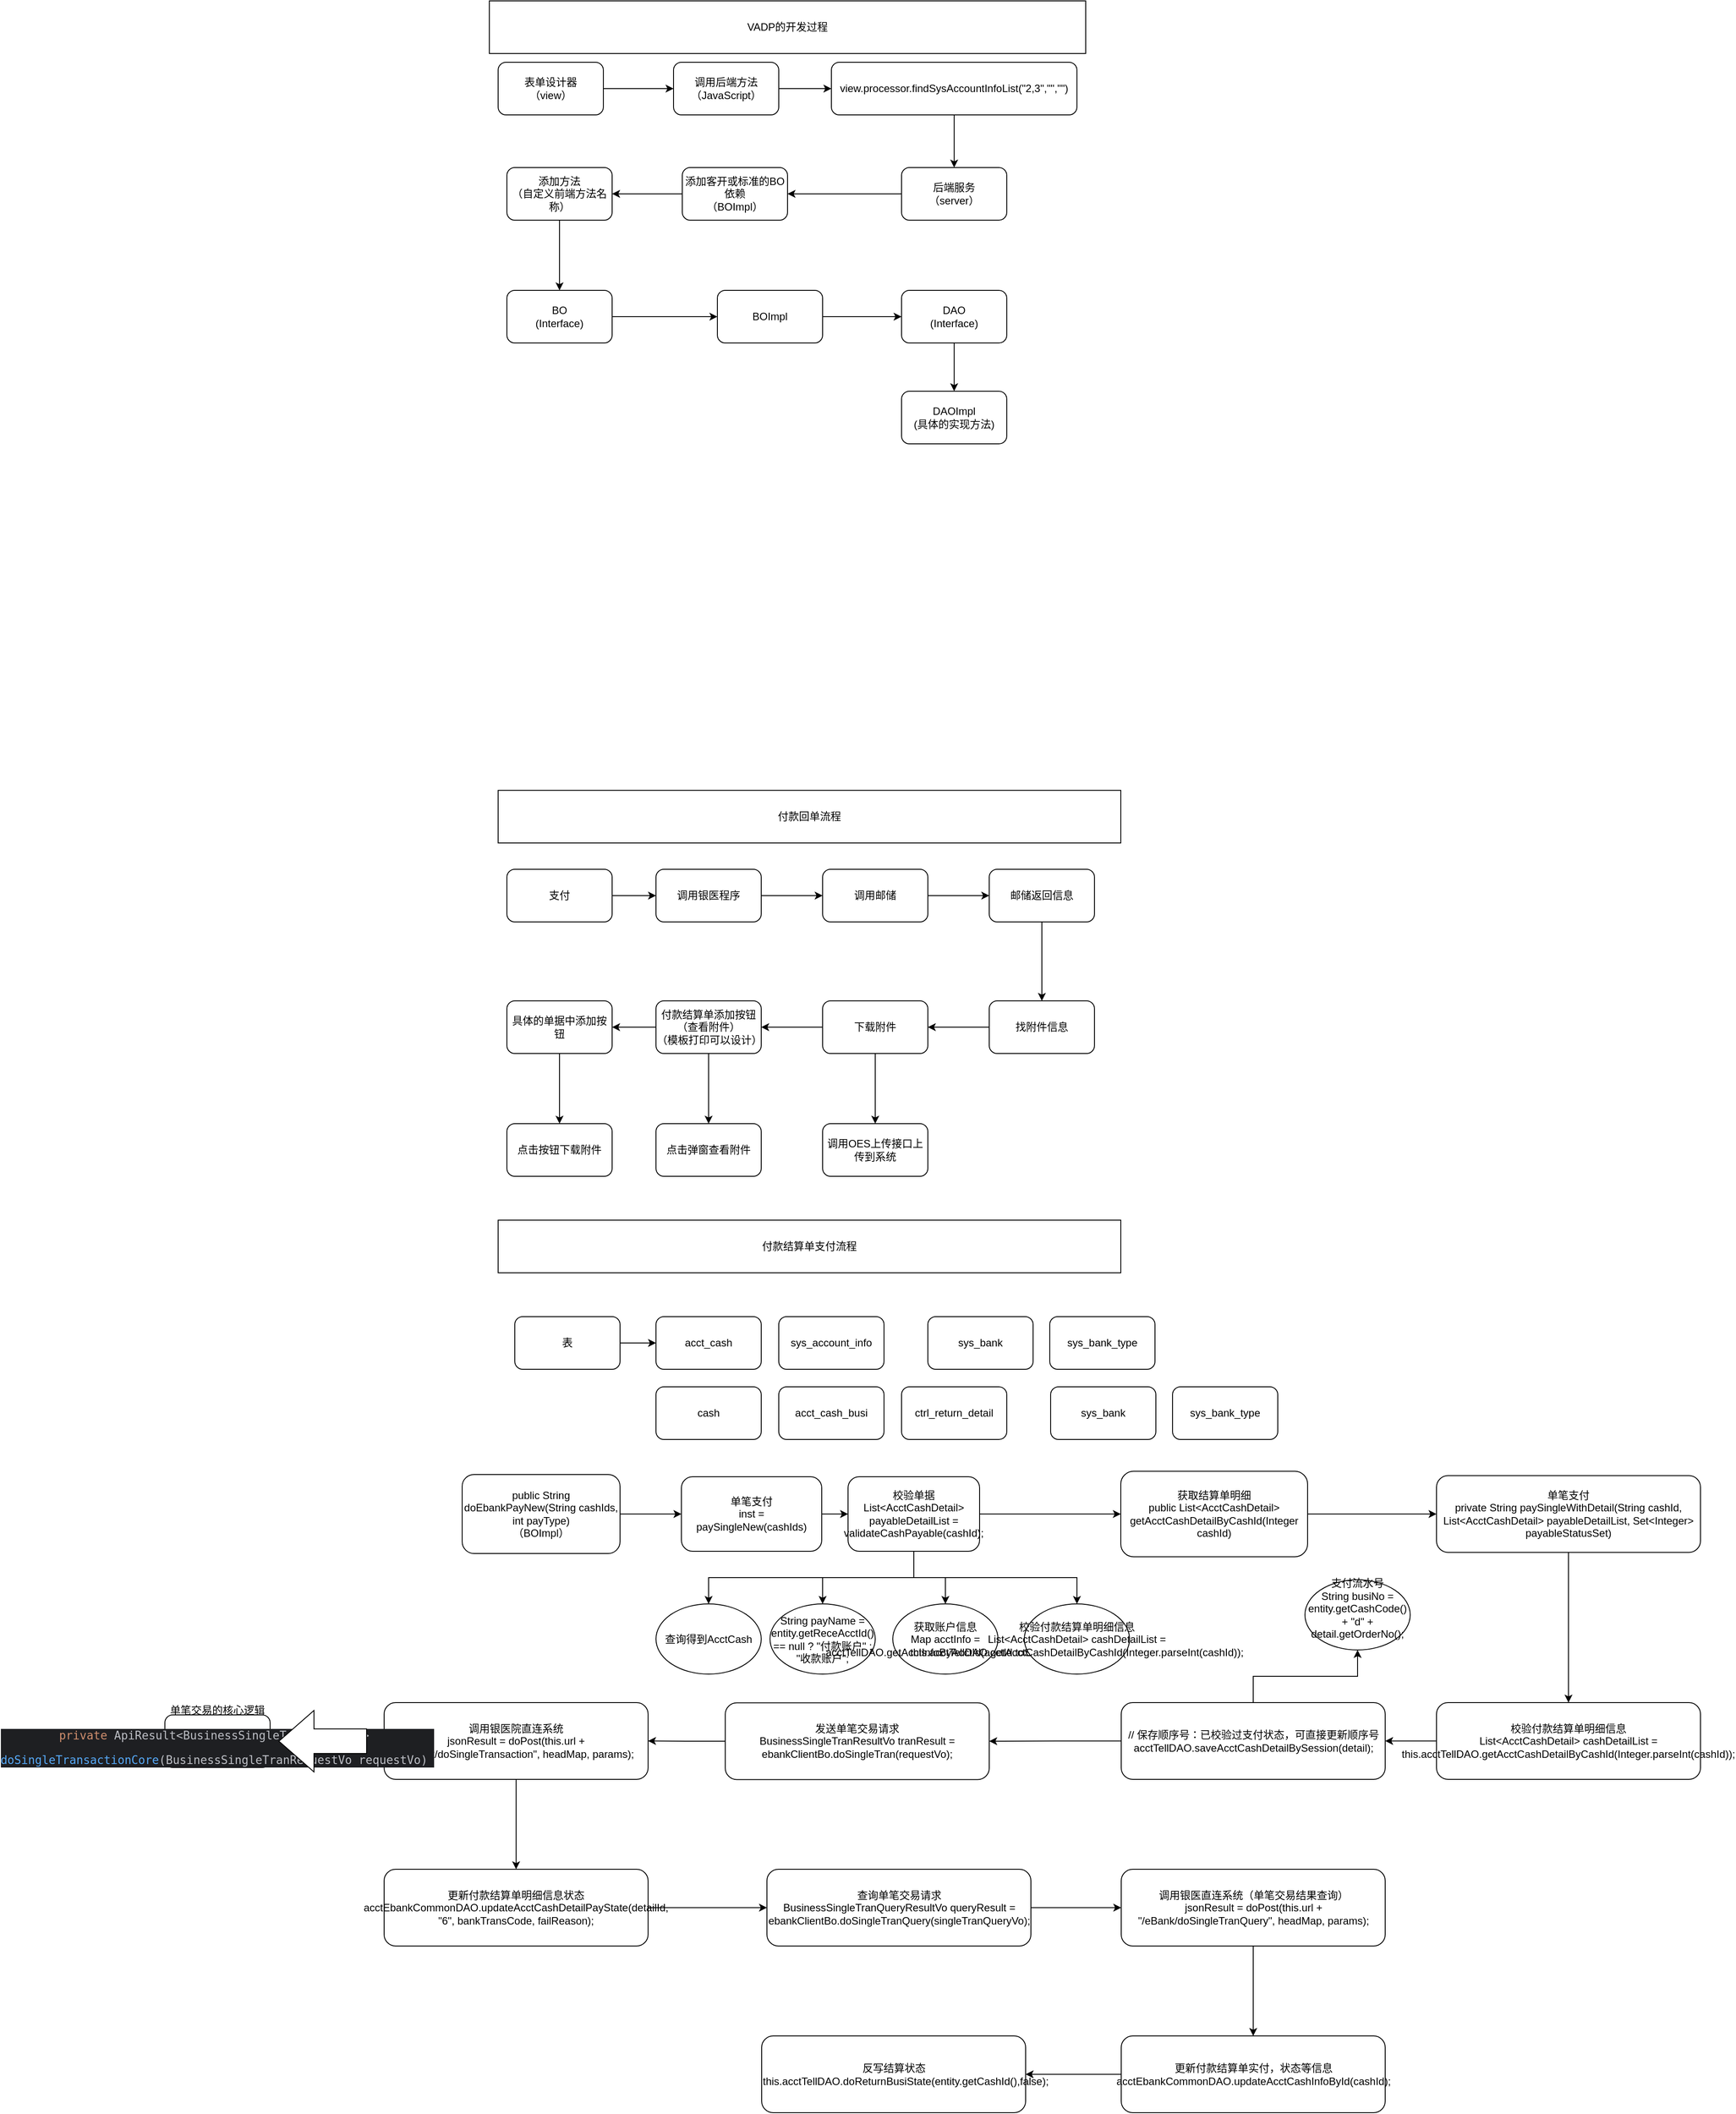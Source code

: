 <mxfile version="27.1.6">
  <diagram name="第 1 页" id="vPlIOLLUKM6bT6ggozFT">
    <mxGraphModel dx="1804" dy="514" grid="1" gridSize="10" guides="1" tooltips="1" connect="1" arrows="1" fold="1" page="1" pageScale="1" pageWidth="827" pageHeight="1169" math="0" shadow="0">
      <root>
        <mxCell id="0" />
        <mxCell id="1" parent="0" />
        <mxCell id="W-skbeQEMJc8F4TyrRdm-3" style="edgeStyle=orthogonalEdgeStyle;rounded=0;orthogonalLoop=1;jettySize=auto;html=1;exitX=1;exitY=0.5;exitDx=0;exitDy=0;entryX=0;entryY=0.5;entryDx=0;entryDy=0;" parent="1" source="W-skbeQEMJc8F4TyrRdm-1" target="W-skbeQEMJc8F4TyrRdm-2" edge="1">
          <mxGeometry relative="1" as="geometry" />
        </mxCell>
        <mxCell id="W-skbeQEMJc8F4TyrRdm-1" value="&lt;div&gt;表单设计器&lt;/div&gt;&lt;div&gt;（&lt;span style=&quot;background-color: transparent; color: light-dark(rgb(0, 0, 0), rgb(255, 255, 255));&quot;&gt;view&lt;/span&gt;&lt;span style=&quot;background-color: transparent; color: light-dark(rgb(0, 0, 0), rgb(255, 255, 255));&quot;&gt;）&lt;/span&gt;&lt;/div&gt;" style="rounded=1;whiteSpace=wrap;html=1;" parent="1" vertex="1">
          <mxGeometry x="60" y="180" width="120" height="60" as="geometry" />
        </mxCell>
        <mxCell id="W-skbeQEMJc8F4TyrRdm-5" style="edgeStyle=orthogonalEdgeStyle;rounded=0;orthogonalLoop=1;jettySize=auto;html=1;exitX=1;exitY=0.5;exitDx=0;exitDy=0;entryX=0;entryY=0.5;entryDx=0;entryDy=0;" parent="1" source="W-skbeQEMJc8F4TyrRdm-2" target="W-skbeQEMJc8F4TyrRdm-4" edge="1">
          <mxGeometry relative="1" as="geometry" />
        </mxCell>
        <mxCell id="W-skbeQEMJc8F4TyrRdm-2" value="&lt;div&gt;调用后端方法&lt;/div&gt;&lt;div&gt;（&lt;span style=&quot;background-color: transparent; color: light-dark(rgb(0, 0, 0), rgb(255, 255, 255));&quot;&gt;JavaScript&lt;/span&gt;&lt;span style=&quot;background-color: transparent; color: light-dark(rgb(0, 0, 0), rgb(255, 255, 255));&quot;&gt;）&lt;/span&gt;&lt;/div&gt;" style="rounded=1;whiteSpace=wrap;html=1;" parent="1" vertex="1">
          <mxGeometry x="260" y="180" width="120" height="60" as="geometry" />
        </mxCell>
        <mxCell id="W-skbeQEMJc8F4TyrRdm-7" style="edgeStyle=orthogonalEdgeStyle;rounded=0;orthogonalLoop=1;jettySize=auto;html=1;exitX=0.5;exitY=1;exitDx=0;exitDy=0;entryX=0.5;entryY=0;entryDx=0;entryDy=0;" parent="1" source="W-skbeQEMJc8F4TyrRdm-4" target="W-skbeQEMJc8F4TyrRdm-6" edge="1">
          <mxGeometry relative="1" as="geometry" />
        </mxCell>
        <mxCell id="W-skbeQEMJc8F4TyrRdm-4" value="view.processor.findSysAccountInfoList(&quot;2,3&quot;,&quot;&quot;,&quot;&quot;)" style="rounded=1;whiteSpace=wrap;html=1;" parent="1" vertex="1">
          <mxGeometry x="440" y="180" width="280" height="60" as="geometry" />
        </mxCell>
        <mxCell id="W-skbeQEMJc8F4TyrRdm-11" style="edgeStyle=orthogonalEdgeStyle;rounded=0;orthogonalLoop=1;jettySize=auto;html=1;exitX=0;exitY=0.5;exitDx=0;exitDy=0;entryX=1;entryY=0.5;entryDx=0;entryDy=0;" parent="1" source="W-skbeQEMJc8F4TyrRdm-6" target="W-skbeQEMJc8F4TyrRdm-10" edge="1">
          <mxGeometry relative="1" as="geometry" />
        </mxCell>
        <mxCell id="W-skbeQEMJc8F4TyrRdm-6" value="后端服务&lt;br&gt;（server）" style="rounded=1;whiteSpace=wrap;html=1;" parent="1" vertex="1">
          <mxGeometry x="520" y="300" width="120" height="60" as="geometry" />
        </mxCell>
        <mxCell id="W-skbeQEMJc8F4TyrRdm-17" style="edgeStyle=orthogonalEdgeStyle;rounded=0;orthogonalLoop=1;jettySize=auto;html=1;exitX=0.5;exitY=1;exitDx=0;exitDy=0;entryX=0.5;entryY=0;entryDx=0;entryDy=0;" parent="1" source="W-skbeQEMJc8F4TyrRdm-8" target="W-skbeQEMJc8F4TyrRdm-13" edge="1">
          <mxGeometry relative="1" as="geometry" />
        </mxCell>
        <mxCell id="W-skbeQEMJc8F4TyrRdm-8" value="添加方法&lt;div&gt;（自定义前端方法名称）&lt;/div&gt;" style="rounded=1;whiteSpace=wrap;html=1;" parent="1" vertex="1">
          <mxGeometry x="70" y="300" width="120" height="60" as="geometry" />
        </mxCell>
        <mxCell id="W-skbeQEMJc8F4TyrRdm-12" style="edgeStyle=orthogonalEdgeStyle;rounded=0;orthogonalLoop=1;jettySize=auto;html=1;exitX=0;exitY=0.5;exitDx=0;exitDy=0;entryX=1;entryY=0.5;entryDx=0;entryDy=0;" parent="1" source="W-skbeQEMJc8F4TyrRdm-10" target="W-skbeQEMJc8F4TyrRdm-8" edge="1">
          <mxGeometry relative="1" as="geometry" />
        </mxCell>
        <mxCell id="W-skbeQEMJc8F4TyrRdm-10" value="添加客开或标准的BO依赖&lt;br&gt;（BOImpl）" style="rounded=1;whiteSpace=wrap;html=1;" parent="1" vertex="1">
          <mxGeometry x="270" y="300" width="120" height="60" as="geometry" />
        </mxCell>
        <mxCell id="W-skbeQEMJc8F4TyrRdm-18" style="edgeStyle=orthogonalEdgeStyle;rounded=0;orthogonalLoop=1;jettySize=auto;html=1;exitX=1;exitY=0.5;exitDx=0;exitDy=0;entryX=0;entryY=0.5;entryDx=0;entryDy=0;" parent="1" source="W-skbeQEMJc8F4TyrRdm-13" target="W-skbeQEMJc8F4TyrRdm-14" edge="1">
          <mxGeometry relative="1" as="geometry" />
        </mxCell>
        <mxCell id="W-skbeQEMJc8F4TyrRdm-13" value="BO&lt;div&gt;(Interface)&lt;/div&gt;" style="rounded=1;whiteSpace=wrap;html=1;" parent="1" vertex="1">
          <mxGeometry x="70" y="440" width="120" height="60" as="geometry" />
        </mxCell>
        <mxCell id="W-skbeQEMJc8F4TyrRdm-19" style="edgeStyle=orthogonalEdgeStyle;rounded=0;orthogonalLoop=1;jettySize=auto;html=1;exitX=1;exitY=0.5;exitDx=0;exitDy=0;entryX=0;entryY=0.5;entryDx=0;entryDy=0;" parent="1" source="W-skbeQEMJc8F4TyrRdm-14" target="W-skbeQEMJc8F4TyrRdm-15" edge="1">
          <mxGeometry relative="1" as="geometry" />
        </mxCell>
        <mxCell id="W-skbeQEMJc8F4TyrRdm-14" value="BOImpl" style="rounded=1;whiteSpace=wrap;html=1;" parent="1" vertex="1">
          <mxGeometry x="310" y="440" width="120" height="60" as="geometry" />
        </mxCell>
        <mxCell id="W-skbeQEMJc8F4TyrRdm-20" style="edgeStyle=orthogonalEdgeStyle;rounded=0;orthogonalLoop=1;jettySize=auto;html=1;exitX=0.5;exitY=1;exitDx=0;exitDy=0;entryX=0.5;entryY=0;entryDx=0;entryDy=0;" parent="1" source="W-skbeQEMJc8F4TyrRdm-15" target="W-skbeQEMJc8F4TyrRdm-16" edge="1">
          <mxGeometry relative="1" as="geometry" />
        </mxCell>
        <mxCell id="W-skbeQEMJc8F4TyrRdm-15" value="DAO&lt;br&gt;&lt;div&gt;(Interface)&lt;/div&gt;" style="rounded=1;whiteSpace=wrap;html=1;" parent="1" vertex="1">
          <mxGeometry x="520" y="440" width="120" height="60" as="geometry" />
        </mxCell>
        <mxCell id="W-skbeQEMJc8F4TyrRdm-16" value="DAOImpl&lt;div&gt;(具体的实现方法)&lt;/div&gt;" style="rounded=1;whiteSpace=wrap;html=1;" parent="1" vertex="1">
          <mxGeometry x="520" y="555" width="120" height="60" as="geometry" />
        </mxCell>
        <mxCell id="W-skbeQEMJc8F4TyrRdm-21" value="VADP的开发过程" style="rounded=0;whiteSpace=wrap;html=1;" parent="1" vertex="1">
          <mxGeometry x="50" y="110" width="680" height="60" as="geometry" />
        </mxCell>
        <mxCell id="W-skbeQEMJc8F4TyrRdm-22" value="付款回单流程" style="rounded=0;whiteSpace=wrap;html=1;" parent="1" vertex="1">
          <mxGeometry x="60" y="1010" width="710" height="60" as="geometry" />
        </mxCell>
        <mxCell id="W-skbeQEMJc8F4TyrRdm-34" style="edgeStyle=orthogonalEdgeStyle;rounded=0;orthogonalLoop=1;jettySize=auto;html=1;exitX=1;exitY=0.5;exitDx=0;exitDy=0;entryX=0;entryY=0.5;entryDx=0;entryDy=0;" parent="1" source="W-skbeQEMJc8F4TyrRdm-23" target="W-skbeQEMJc8F4TyrRdm-24" edge="1">
          <mxGeometry relative="1" as="geometry" />
        </mxCell>
        <mxCell id="W-skbeQEMJc8F4TyrRdm-23" value="支付" style="rounded=1;whiteSpace=wrap;html=1;" parent="1" vertex="1">
          <mxGeometry x="70" y="1100" width="120" height="60" as="geometry" />
        </mxCell>
        <mxCell id="W-skbeQEMJc8F4TyrRdm-35" style="edgeStyle=orthogonalEdgeStyle;rounded=0;orthogonalLoop=1;jettySize=auto;html=1;exitX=1;exitY=0.5;exitDx=0;exitDy=0;entryX=0;entryY=0.5;entryDx=0;entryDy=0;" parent="1" source="W-skbeQEMJc8F4TyrRdm-24" target="W-skbeQEMJc8F4TyrRdm-26" edge="1">
          <mxGeometry relative="1" as="geometry" />
        </mxCell>
        <mxCell id="W-skbeQEMJc8F4TyrRdm-24" value="调用银医程序" style="rounded=1;whiteSpace=wrap;html=1;" parent="1" vertex="1">
          <mxGeometry x="240" y="1100" width="120" height="60" as="geometry" />
        </mxCell>
        <mxCell id="W-skbeQEMJc8F4TyrRdm-33" style="edgeStyle=orthogonalEdgeStyle;rounded=0;orthogonalLoop=1;jettySize=auto;html=1;exitX=0.5;exitY=1;exitDx=0;exitDy=0;" parent="1" source="W-skbeQEMJc8F4TyrRdm-25" target="W-skbeQEMJc8F4TyrRdm-31" edge="1">
          <mxGeometry relative="1" as="geometry" />
        </mxCell>
        <mxCell id="W-skbeQEMJc8F4TyrRdm-25" value="邮储返回信息" style="rounded=1;whiteSpace=wrap;html=1;" parent="1" vertex="1">
          <mxGeometry x="620" y="1100" width="120" height="60" as="geometry" />
        </mxCell>
        <mxCell id="W-skbeQEMJc8F4TyrRdm-36" style="edgeStyle=orthogonalEdgeStyle;rounded=0;orthogonalLoop=1;jettySize=auto;html=1;exitX=1;exitY=0.5;exitDx=0;exitDy=0;" parent="1" source="W-skbeQEMJc8F4TyrRdm-26" target="W-skbeQEMJc8F4TyrRdm-25" edge="1">
          <mxGeometry relative="1" as="geometry" />
        </mxCell>
        <mxCell id="W-skbeQEMJc8F4TyrRdm-26" value="调用邮储" style="rounded=1;whiteSpace=wrap;html=1;" parent="1" vertex="1">
          <mxGeometry x="430" y="1100" width="120" height="60" as="geometry" />
        </mxCell>
        <mxCell id="W-skbeQEMJc8F4TyrRdm-42" style="edgeStyle=orthogonalEdgeStyle;rounded=0;orthogonalLoop=1;jettySize=auto;html=1;exitX=0.5;exitY=1;exitDx=0;exitDy=0;" parent="1" source="W-skbeQEMJc8F4TyrRdm-29" target="W-skbeQEMJc8F4TyrRdm-40" edge="1">
          <mxGeometry relative="1" as="geometry" />
        </mxCell>
        <mxCell id="W-skbeQEMJc8F4TyrRdm-29" value="具体的单据中添加按钮" style="rounded=1;whiteSpace=wrap;html=1;" parent="1" vertex="1">
          <mxGeometry x="70" y="1250" width="120" height="60" as="geometry" />
        </mxCell>
        <mxCell id="W-skbeQEMJc8F4TyrRdm-39" style="edgeStyle=orthogonalEdgeStyle;rounded=0;orthogonalLoop=1;jettySize=auto;html=1;exitX=0;exitY=0.5;exitDx=0;exitDy=0;" parent="1" source="W-skbeQEMJc8F4TyrRdm-30" target="W-skbeQEMJc8F4TyrRdm-29" edge="1">
          <mxGeometry relative="1" as="geometry" />
        </mxCell>
        <mxCell id="W-skbeQEMJc8F4TyrRdm-45" style="edgeStyle=orthogonalEdgeStyle;rounded=0;orthogonalLoop=1;jettySize=auto;html=1;exitX=0.5;exitY=1;exitDx=0;exitDy=0;" parent="1" source="W-skbeQEMJc8F4TyrRdm-30" target="W-skbeQEMJc8F4TyrRdm-44" edge="1">
          <mxGeometry relative="1" as="geometry" />
        </mxCell>
        <mxCell id="W-skbeQEMJc8F4TyrRdm-30" value="付款结算单添加按钮（查看附件）&lt;div&gt;（模板打印可以设计）&lt;/div&gt;" style="rounded=1;whiteSpace=wrap;html=1;" parent="1" vertex="1">
          <mxGeometry x="240" y="1250" width="120" height="60" as="geometry" />
        </mxCell>
        <mxCell id="W-skbeQEMJc8F4TyrRdm-37" style="edgeStyle=orthogonalEdgeStyle;rounded=0;orthogonalLoop=1;jettySize=auto;html=1;exitX=0;exitY=0.5;exitDx=0;exitDy=0;entryX=1;entryY=0.5;entryDx=0;entryDy=0;" parent="1" source="W-skbeQEMJc8F4TyrRdm-31" target="W-skbeQEMJc8F4TyrRdm-32" edge="1">
          <mxGeometry relative="1" as="geometry" />
        </mxCell>
        <mxCell id="W-skbeQEMJc8F4TyrRdm-31" value="找附件信息" style="rounded=1;whiteSpace=wrap;html=1;" parent="1" vertex="1">
          <mxGeometry x="620" y="1250" width="120" height="60" as="geometry" />
        </mxCell>
        <mxCell id="W-skbeQEMJc8F4TyrRdm-38" style="edgeStyle=orthogonalEdgeStyle;rounded=0;orthogonalLoop=1;jettySize=auto;html=1;exitX=0;exitY=0.5;exitDx=0;exitDy=0;" parent="1" source="W-skbeQEMJc8F4TyrRdm-32" target="W-skbeQEMJc8F4TyrRdm-30" edge="1">
          <mxGeometry relative="1" as="geometry" />
        </mxCell>
        <mxCell id="W-skbeQEMJc8F4TyrRdm-47" style="edgeStyle=orthogonalEdgeStyle;rounded=0;orthogonalLoop=1;jettySize=auto;html=1;exitX=0.5;exitY=1;exitDx=0;exitDy=0;" parent="1" source="W-skbeQEMJc8F4TyrRdm-32" target="W-skbeQEMJc8F4TyrRdm-46" edge="1">
          <mxGeometry relative="1" as="geometry" />
        </mxCell>
        <mxCell id="W-skbeQEMJc8F4TyrRdm-32" value="下载附件" style="rounded=1;whiteSpace=wrap;html=1;" parent="1" vertex="1">
          <mxGeometry x="430" y="1250" width="120" height="60" as="geometry" />
        </mxCell>
        <mxCell id="W-skbeQEMJc8F4TyrRdm-40" value="点击按钮下载附件" style="rounded=1;whiteSpace=wrap;html=1;" parent="1" vertex="1">
          <mxGeometry x="70" y="1390" width="120" height="60" as="geometry" />
        </mxCell>
        <mxCell id="W-skbeQEMJc8F4TyrRdm-44" value="点击弹窗查看附件" style="rounded=1;whiteSpace=wrap;html=1;" parent="1" vertex="1">
          <mxGeometry x="240" y="1390" width="120" height="60" as="geometry" />
        </mxCell>
        <mxCell id="W-skbeQEMJc8F4TyrRdm-46" value="调用OES上传接口上传到系统" style="rounded=1;whiteSpace=wrap;html=1;" parent="1" vertex="1">
          <mxGeometry x="430" y="1390" width="120" height="60" as="geometry" />
        </mxCell>
        <mxCell id="bUvj8TGviZVEhVeKmZVO-1" value="付款结算单支付流程" style="rounded=0;whiteSpace=wrap;html=1;" vertex="1" parent="1">
          <mxGeometry x="60" y="1500" width="710" height="60" as="geometry" />
        </mxCell>
        <mxCell id="bUvj8TGviZVEhVeKmZVO-6" style="edgeStyle=orthogonalEdgeStyle;rounded=0;orthogonalLoop=1;jettySize=auto;html=1;exitX=1;exitY=0.5;exitDx=0;exitDy=0;" edge="1" parent="1" source="bUvj8TGviZVEhVeKmZVO-2" target="bUvj8TGviZVEhVeKmZVO-3">
          <mxGeometry relative="1" as="geometry" />
        </mxCell>
        <mxCell id="bUvj8TGviZVEhVeKmZVO-2" value="public String doEbankPayNew(String cashIds, int payType)&lt;div&gt;（BOImpl）&lt;/div&gt;" style="rounded=1;whiteSpace=wrap;html=1;" vertex="1" parent="1">
          <mxGeometry x="19" y="1790" width="180" height="90" as="geometry" />
        </mxCell>
        <mxCell id="bUvj8TGviZVEhVeKmZVO-7" value="" style="edgeStyle=orthogonalEdgeStyle;rounded=0;orthogonalLoop=1;jettySize=auto;html=1;" edge="1" parent="1" source="bUvj8TGviZVEhVeKmZVO-3" target="bUvj8TGviZVEhVeKmZVO-4">
          <mxGeometry relative="1" as="geometry" />
        </mxCell>
        <mxCell id="bUvj8TGviZVEhVeKmZVO-3" value="&lt;div&gt;单笔支付&lt;/div&gt;inst = paySingleNew(cashIds)" style="rounded=1;whiteSpace=wrap;html=1;" vertex="1" parent="1">
          <mxGeometry x="269" y="1792.5" width="160" height="85" as="geometry" />
        </mxCell>
        <mxCell id="bUvj8TGviZVEhVeKmZVO-12" style="edgeStyle=orthogonalEdgeStyle;rounded=0;orthogonalLoop=1;jettySize=auto;html=1;exitX=0.5;exitY=1;exitDx=0;exitDy=0;entryX=0.5;entryY=0;entryDx=0;entryDy=0;" edge="1" parent="1" source="bUvj8TGviZVEhVeKmZVO-4" target="bUvj8TGviZVEhVeKmZVO-11">
          <mxGeometry relative="1" as="geometry" />
        </mxCell>
        <mxCell id="bUvj8TGviZVEhVeKmZVO-17" style="edgeStyle=orthogonalEdgeStyle;rounded=0;orthogonalLoop=1;jettySize=auto;html=1;exitX=0.5;exitY=1;exitDx=0;exitDy=0;entryX=0.5;entryY=0;entryDx=0;entryDy=0;" edge="1" parent="1" source="bUvj8TGviZVEhVeKmZVO-4" target="bUvj8TGviZVEhVeKmZVO-16">
          <mxGeometry relative="1" as="geometry" />
        </mxCell>
        <mxCell id="bUvj8TGviZVEhVeKmZVO-26" style="edgeStyle=orthogonalEdgeStyle;rounded=0;orthogonalLoop=1;jettySize=auto;html=1;exitX=0.5;exitY=1;exitDx=0;exitDy=0;entryX=0.5;entryY=0;entryDx=0;entryDy=0;" edge="1" parent="1" source="bUvj8TGviZVEhVeKmZVO-4" target="bUvj8TGviZVEhVeKmZVO-25">
          <mxGeometry relative="1" as="geometry" />
        </mxCell>
        <mxCell id="bUvj8TGviZVEhVeKmZVO-28" style="edgeStyle=orthogonalEdgeStyle;rounded=0;orthogonalLoop=1;jettySize=auto;html=1;exitX=0.5;exitY=1;exitDx=0;exitDy=0;" edge="1" parent="1" source="bUvj8TGviZVEhVeKmZVO-4" target="bUvj8TGviZVEhVeKmZVO-27">
          <mxGeometry relative="1" as="geometry" />
        </mxCell>
        <mxCell id="bUvj8TGviZVEhVeKmZVO-30" style="edgeStyle=orthogonalEdgeStyle;rounded=0;orthogonalLoop=1;jettySize=auto;html=1;exitX=1;exitY=0.5;exitDx=0;exitDy=0;" edge="1" parent="1" source="bUvj8TGviZVEhVeKmZVO-4" target="bUvj8TGviZVEhVeKmZVO-29">
          <mxGeometry relative="1" as="geometry" />
        </mxCell>
        <mxCell id="bUvj8TGviZVEhVeKmZVO-4" value="&lt;div&gt;校验单据&lt;/div&gt;List&amp;lt;AcctCashDetail&amp;gt; payableDetailList = validateCashPayable(cashId);" style="rounded=1;whiteSpace=wrap;html=1;" vertex="1" parent="1">
          <mxGeometry x="459" y="1792.5" width="150" height="85" as="geometry" />
        </mxCell>
        <mxCell id="bUvj8TGviZVEhVeKmZVO-24" style="edgeStyle=orthogonalEdgeStyle;rounded=0;orthogonalLoop=1;jettySize=auto;html=1;exitX=0.5;exitY=1;exitDx=0;exitDy=0;entryX=0.5;entryY=0;entryDx=0;entryDy=0;" edge="1" parent="1" source="bUvj8TGviZVEhVeKmZVO-5" target="bUvj8TGviZVEhVeKmZVO-22">
          <mxGeometry relative="1" as="geometry" />
        </mxCell>
        <mxCell id="bUvj8TGviZVEhVeKmZVO-5" value="单笔支付&lt;div&gt;private String paySingleWithDetail(String cashId, List&amp;lt;AcctCashDetail&amp;gt; payableDetailList, Set&amp;lt;Integer&amp;gt; payableStatusSet)&lt;/div&gt;" style="rounded=1;whiteSpace=wrap;html=1;" vertex="1" parent="1">
          <mxGeometry x="1130" y="1791.25" width="301" height="87.5" as="geometry" />
        </mxCell>
        <mxCell id="bUvj8TGviZVEhVeKmZVO-11" value="查询得到AcctCash" style="ellipse;whiteSpace=wrap;html=1;" vertex="1" parent="1">
          <mxGeometry x="240" y="1937.5" width="120" height="80" as="geometry" />
        </mxCell>
        <mxCell id="bUvj8TGviZVEhVeKmZVO-15" style="edgeStyle=orthogonalEdgeStyle;rounded=0;orthogonalLoop=1;jettySize=auto;html=1;exitX=1;exitY=0.5;exitDx=0;exitDy=0;entryX=0;entryY=0.5;entryDx=0;entryDy=0;" edge="1" parent="1" source="bUvj8TGviZVEhVeKmZVO-13" target="bUvj8TGviZVEhVeKmZVO-14">
          <mxGeometry relative="1" as="geometry" />
        </mxCell>
        <mxCell id="bUvj8TGviZVEhVeKmZVO-13" value="表" style="rounded=1;whiteSpace=wrap;html=1;" vertex="1" parent="1">
          <mxGeometry x="79" y="1610" width="120" height="60" as="geometry" />
        </mxCell>
        <mxCell id="bUvj8TGviZVEhVeKmZVO-14" value="acct_cash" style="rounded=1;whiteSpace=wrap;html=1;" vertex="1" parent="1">
          <mxGeometry x="240" y="1610" width="120" height="60" as="geometry" />
        </mxCell>
        <mxCell id="bUvj8TGviZVEhVeKmZVO-16" value="String payName = entity.getReceAcctId() == null ? &quot;付款账户&quot; : &quot;收款账户&quot;;" style="ellipse;whiteSpace=wrap;html=1;" vertex="1" parent="1">
          <mxGeometry x="370" y="1937.5" width="120" height="80" as="geometry" />
        </mxCell>
        <mxCell id="bUvj8TGviZVEhVeKmZVO-18" value="sys_account_info" style="rounded=1;whiteSpace=wrap;html=1;" vertex="1" parent="1">
          <mxGeometry x="380" y="1610" width="120" height="60" as="geometry" />
        </mxCell>
        <mxCell id="bUvj8TGviZVEhVeKmZVO-19" value="sys_bank" style="rounded=1;whiteSpace=wrap;html=1;" vertex="1" parent="1">
          <mxGeometry x="550" y="1610" width="120" height="60" as="geometry" />
        </mxCell>
        <mxCell id="bUvj8TGviZVEhVeKmZVO-20" value="sys_bank_type" style="rounded=1;whiteSpace=wrap;html=1;" vertex="1" parent="1">
          <mxGeometry x="689" y="1610" width="120" height="60" as="geometry" />
        </mxCell>
        <mxCell id="bUvj8TGviZVEhVeKmZVO-21" value="cash" style="rounded=1;whiteSpace=wrap;html=1;" vertex="1" parent="1">
          <mxGeometry x="240" y="1690" width="120" height="60" as="geometry" />
        </mxCell>
        <mxCell id="bUvj8TGviZVEhVeKmZVO-55" style="edgeStyle=orthogonalEdgeStyle;rounded=0;orthogonalLoop=1;jettySize=auto;html=1;exitX=0;exitY=0.5;exitDx=0;exitDy=0;entryX=1;entryY=0.5;entryDx=0;entryDy=0;" edge="1" parent="1" source="bUvj8TGviZVEhVeKmZVO-22" target="bUvj8TGviZVEhVeKmZVO-32">
          <mxGeometry relative="1" as="geometry" />
        </mxCell>
        <mxCell id="bUvj8TGviZVEhVeKmZVO-22" value="校验付款结算单明细信息&lt;div&gt;List&amp;lt;AcctCashDetail&amp;gt; cashDetailList = this.acctTellDAO.getAcctCashDetailByCashId(Integer.parseInt(cashId));&lt;/div&gt;" style="rounded=1;whiteSpace=wrap;html=1;" vertex="1" parent="1">
          <mxGeometry x="1130" y="2050" width="301" height="87.5" as="geometry" />
        </mxCell>
        <mxCell id="bUvj8TGviZVEhVeKmZVO-25" value="&lt;div&gt;获取账户信息&lt;/div&gt;Map acctInfo = acctTellDAO.getAcctInfoByAcctId(acctId.toString());" style="ellipse;whiteSpace=wrap;html=1;" vertex="1" parent="1">
          <mxGeometry x="510" y="1937.5" width="120" height="80" as="geometry" />
        </mxCell>
        <mxCell id="bUvj8TGviZVEhVeKmZVO-27" value="校验付款结算单明细信息&lt;div&gt;List&amp;lt;AcctCashDetail&amp;gt; cashDetailList = this.acctTellDAO.getAcctCashDetailByCashId(Integer.parseInt(cashId));&lt;/div&gt;" style="ellipse;whiteSpace=wrap;html=1;" vertex="1" parent="1">
          <mxGeometry x="660" y="1937.5" width="120" height="80" as="geometry" />
        </mxCell>
        <mxCell id="bUvj8TGviZVEhVeKmZVO-31" style="edgeStyle=orthogonalEdgeStyle;rounded=0;orthogonalLoop=1;jettySize=auto;html=1;exitX=1;exitY=0.5;exitDx=0;exitDy=0;entryX=0;entryY=0.5;entryDx=0;entryDy=0;" edge="1" parent="1" source="bUvj8TGviZVEhVeKmZVO-29" target="bUvj8TGviZVEhVeKmZVO-5">
          <mxGeometry relative="1" as="geometry" />
        </mxCell>
        <mxCell id="bUvj8TGviZVEhVeKmZVO-29" value="获取结算单明细&lt;div&gt;public List&amp;lt;AcctCashDetail&amp;gt; getAcctCashDetailByCashId(Integer cashId)&lt;/div&gt;" style="rounded=1;whiteSpace=wrap;html=1;" vertex="1" parent="1">
          <mxGeometry x="770" y="1786.25" width="213" height="97.5" as="geometry" />
        </mxCell>
        <mxCell id="bUvj8TGviZVEhVeKmZVO-36" style="edgeStyle=orthogonalEdgeStyle;rounded=0;orthogonalLoop=1;jettySize=auto;html=1;exitX=0;exitY=0.5;exitDx=0;exitDy=0;entryX=1;entryY=0.5;entryDx=0;entryDy=0;" edge="1" parent="1" source="bUvj8TGviZVEhVeKmZVO-32" target="bUvj8TGviZVEhVeKmZVO-33">
          <mxGeometry relative="1" as="geometry" />
        </mxCell>
        <mxCell id="bUvj8TGviZVEhVeKmZVO-62" style="edgeStyle=orthogonalEdgeStyle;rounded=0;orthogonalLoop=1;jettySize=auto;html=1;exitX=0.5;exitY=0;exitDx=0;exitDy=0;entryX=0.5;entryY=1;entryDx=0;entryDy=0;" edge="1" parent="1" source="bUvj8TGviZVEhVeKmZVO-32" target="bUvj8TGviZVEhVeKmZVO-60">
          <mxGeometry relative="1" as="geometry" />
        </mxCell>
        <mxCell id="bUvj8TGviZVEhVeKmZVO-32" value="// 保存顺序号：已校验过支付状态，可直接更新顺序号&lt;div&gt;acctTellDAO.saveAcctCashDetailBySession(detail);&lt;/div&gt;" style="rounded=1;whiteSpace=wrap;html=1;" vertex="1" parent="1">
          <mxGeometry x="770.5" y="2050" width="301" height="87.5" as="geometry" />
        </mxCell>
        <mxCell id="bUvj8TGviZVEhVeKmZVO-38" style="edgeStyle=orthogonalEdgeStyle;rounded=0;orthogonalLoop=1;jettySize=auto;html=1;exitX=0;exitY=0.5;exitDx=0;exitDy=0;" edge="1" parent="1" source="bUvj8TGviZVEhVeKmZVO-33" target="bUvj8TGviZVEhVeKmZVO-37">
          <mxGeometry relative="1" as="geometry" />
        </mxCell>
        <mxCell id="bUvj8TGviZVEhVeKmZVO-33" value="发送单笔交易请求&lt;div&gt;BusinessSingleTranResultVo tranResult = ebankClientBo.doSingleTran(requestVo);&lt;/div&gt;" style="rounded=1;whiteSpace=wrap;html=1;" vertex="1" parent="1">
          <mxGeometry x="319" y="2050.25" width="301" height="87.5" as="geometry" />
        </mxCell>
        <mxCell id="bUvj8TGviZVEhVeKmZVO-40" style="edgeStyle=orthogonalEdgeStyle;rounded=0;orthogonalLoop=1;jettySize=auto;html=1;exitX=0.5;exitY=1;exitDx=0;exitDy=0;entryX=0.5;entryY=0;entryDx=0;entryDy=0;" edge="1" parent="1" source="bUvj8TGviZVEhVeKmZVO-37" target="bUvj8TGviZVEhVeKmZVO-39">
          <mxGeometry relative="1" as="geometry" />
        </mxCell>
        <mxCell id="bUvj8TGviZVEhVeKmZVO-37" value="调用银医院直连系统&lt;br&gt;&lt;div&gt;jsonResult = doPost(this.url + &quot;/eBank/doSingleTransaction&quot;, headMap, params);&lt;/div&gt;" style="rounded=1;whiteSpace=wrap;html=1;" vertex="1" parent="1">
          <mxGeometry x="-70" y="2050" width="301" height="87.5" as="geometry" />
        </mxCell>
        <mxCell id="bUvj8TGviZVEhVeKmZVO-43" style="edgeStyle=orthogonalEdgeStyle;rounded=0;orthogonalLoop=1;jettySize=auto;html=1;exitX=1;exitY=0.5;exitDx=0;exitDy=0;" edge="1" parent="1" source="bUvj8TGviZVEhVeKmZVO-39" target="bUvj8TGviZVEhVeKmZVO-41">
          <mxGeometry relative="1" as="geometry" />
        </mxCell>
        <mxCell id="bUvj8TGviZVEhVeKmZVO-39" value="更新付款结算单明细信息状态&lt;div&gt;acctEbankCommonDAO.updateAcctCashDetailPayState(detailId, &quot;6&quot;, bankTransCode, failReason);&lt;/div&gt;" style="rounded=1;whiteSpace=wrap;html=1;" vertex="1" parent="1">
          <mxGeometry x="-70" y="2240" width="301" height="87.5" as="geometry" />
        </mxCell>
        <mxCell id="bUvj8TGviZVEhVeKmZVO-44" style="edgeStyle=orthogonalEdgeStyle;rounded=0;orthogonalLoop=1;jettySize=auto;html=1;exitX=1;exitY=0.5;exitDx=0;exitDy=0;entryX=0;entryY=0.5;entryDx=0;entryDy=0;" edge="1" parent="1" source="bUvj8TGviZVEhVeKmZVO-41" target="bUvj8TGviZVEhVeKmZVO-42">
          <mxGeometry relative="1" as="geometry" />
        </mxCell>
        <mxCell id="bUvj8TGviZVEhVeKmZVO-41" value="查询单笔交易请求&lt;div&gt;BusinessSingleTranQueryResultVo queryResult = ebankClientBo.doSingleTranQuery(singleTranQueryVo);&lt;/div&gt;" style="rounded=1;whiteSpace=wrap;html=1;" vertex="1" parent="1">
          <mxGeometry x="366.5" y="2240" width="301" height="87.5" as="geometry" />
        </mxCell>
        <mxCell id="bUvj8TGviZVEhVeKmZVO-48" style="edgeStyle=orthogonalEdgeStyle;rounded=0;orthogonalLoop=1;jettySize=auto;html=1;exitX=0.5;exitY=1;exitDx=0;exitDy=0;" edge="1" parent="1" source="bUvj8TGviZVEhVeKmZVO-42" target="bUvj8TGviZVEhVeKmZVO-45">
          <mxGeometry relative="1" as="geometry" />
        </mxCell>
        <mxCell id="bUvj8TGviZVEhVeKmZVO-42" value="调用银医直连系统（单笔交易结果查询）&lt;div&gt;jsonResult = doPost(this.url + &quot;/eBank/doSingleTranQuery&quot;, headMap, params);&lt;/div&gt;" style="rounded=1;whiteSpace=wrap;html=1;" vertex="1" parent="1">
          <mxGeometry x="770.5" y="2240" width="301" height="87.5" as="geometry" />
        </mxCell>
        <mxCell id="bUvj8TGviZVEhVeKmZVO-49" style="edgeStyle=orthogonalEdgeStyle;rounded=0;orthogonalLoop=1;jettySize=auto;html=1;" edge="1" parent="1" source="bUvj8TGviZVEhVeKmZVO-45" target="bUvj8TGviZVEhVeKmZVO-46">
          <mxGeometry relative="1" as="geometry" />
        </mxCell>
        <mxCell id="bUvj8TGviZVEhVeKmZVO-45" value="更新付款结算单实付，状态等信息&lt;div&gt;acctEbankCommonDAO.updateAcctCashInfoById(cashId);&lt;/div&gt;" style="rounded=1;whiteSpace=wrap;html=1;" vertex="1" parent="1">
          <mxGeometry x="770.5" y="2430" width="301" height="87.5" as="geometry" />
        </mxCell>
        <mxCell id="bUvj8TGviZVEhVeKmZVO-46" value="&lt;div&gt;反写结算状态&lt;/div&gt;&lt;div&gt;&lt;span style=&quot;white-space: normal;&quot;&gt;&lt;span style=&quot;white-space:pre&quot;&gt;&#x9;&lt;/span&gt;this.acctTellDAO.doReturnBusiState(entity.getCashId(),false);&lt;/span&gt;&lt;/div&gt;" style="rounded=1;whiteSpace=wrap;html=1;" vertex="1" parent="1">
          <mxGeometry x="360.5" y="2430" width="301" height="87.5" as="geometry" />
        </mxCell>
        <mxCell id="bUvj8TGviZVEhVeKmZVO-50" value="acct_cash_busi" style="rounded=1;whiteSpace=wrap;html=1;" vertex="1" parent="1">
          <mxGeometry x="380" y="1690" width="120" height="60" as="geometry" />
        </mxCell>
        <mxCell id="bUvj8TGviZVEhVeKmZVO-51" value="ctrl_return_detail" style="rounded=1;whiteSpace=wrap;html=1;" vertex="1" parent="1">
          <mxGeometry x="520" y="1690" width="120" height="60" as="geometry" />
        </mxCell>
        <mxCell id="bUvj8TGviZVEhVeKmZVO-52" value="sys_bank" style="rounded=1;whiteSpace=wrap;html=1;" vertex="1" parent="1">
          <mxGeometry x="690" y="1690" width="120" height="60" as="geometry" />
        </mxCell>
        <mxCell id="bUvj8TGviZVEhVeKmZVO-53" value="sys_bank_type" style="rounded=1;whiteSpace=wrap;html=1;" vertex="1" parent="1">
          <mxGeometry x="829" y="1690" width="120" height="60" as="geometry" />
        </mxCell>
        <mxCell id="bUvj8TGviZVEhVeKmZVO-57" value="单笔交易的核心逻辑&lt;div&gt;&lt;div style=&quot;background-color: rgb(30, 31, 34); color: rgb(188, 190, 196);&quot;&gt;&lt;pre style=&quot;font-family:&#39;JetBrains Mono&#39;,monospace;font-size:9.8pt;&quot;&gt;&lt;span style=&quot;color: rgb(207, 142, 109);&quot;&gt;private &lt;/span&gt;ApiResult&amp;lt;BusinessSingleTranResultVo&amp;gt; &lt;/pre&gt;&lt;pre style=&quot;font-family:&#39;JetBrains Mono&#39;,monospace;font-size:9.8pt;&quot;&gt;&lt;span style=&quot;color: rgb(86, 168, 245);&quot;&gt;doSingleTransactionCore&lt;/span&gt;(BusinessSingleTranRequestVo requestVo) &lt;/pre&gt;&lt;/div&gt;&lt;/div&gt;" style="rounded=1;whiteSpace=wrap;html=1;" vertex="1" parent="1">
          <mxGeometry x="-320" y="2064" width="120" height="60" as="geometry" />
        </mxCell>
        <mxCell id="bUvj8TGviZVEhVeKmZVO-59" value="" style="html=1;shadow=0;dashed=0;align=center;verticalAlign=middle;shape=mxgraph.arrows2.arrow;dy=0.6;dx=40;flipH=1;notch=0;" vertex="1" parent="1">
          <mxGeometry x="-190" y="2059" width="100" height="70" as="geometry" />
        </mxCell>
        <mxCell id="bUvj8TGviZVEhVeKmZVO-60" value="支付流水号&lt;div&gt;&lt;span style=&quot;background-color: transparent; color: light-dark(rgb(0, 0, 0), rgb(255, 255, 255));&quot;&gt;String busiNo = entity.getCashCode() + &quot;d&quot; + detail.getOrderNo();&lt;/span&gt;&lt;div&gt;&lt;br&gt;&lt;/div&gt;&lt;/div&gt;" style="ellipse;whiteSpace=wrap;html=1;" vertex="1" parent="1">
          <mxGeometry x="980" y="1910" width="120" height="80" as="geometry" />
        </mxCell>
      </root>
    </mxGraphModel>
  </diagram>
</mxfile>

